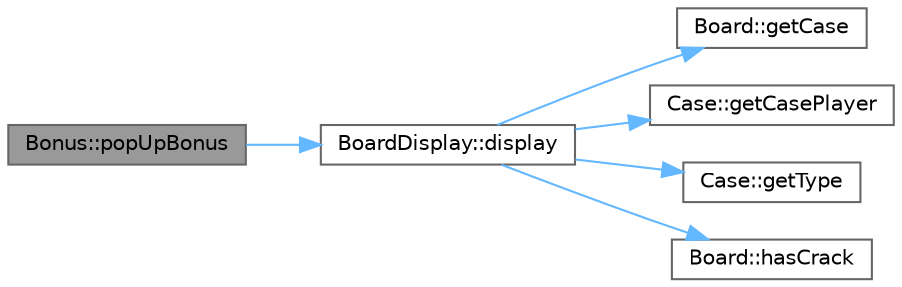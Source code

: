 digraph "Bonus::popUpBonus"
{
 // LATEX_PDF_SIZE
  bgcolor="transparent";
  edge [fontname=Helvetica,fontsize=10,labelfontname=Helvetica,labelfontsize=10];
  node [fontname=Helvetica,fontsize=10,shape=box,height=0.2,width=0.4];
  rankdir="LR";
  Node1 [id="Node000001",label="Bonus::popUpBonus",height=0.2,width=0.4,color="gray40", fillcolor="grey60", style="filled", fontcolor="black",tooltip="Affiche un pop-up de bonus."];
  Node1 -> Node2 [id="edge1_Node000001_Node000002",color="steelblue1",style="solid",tooltip=" "];
  Node2 [id="Node000002",label="BoardDisplay::display",height=0.2,width=0.4,color="grey40", fillcolor="white", style="filled",URL="$class_board_display.html#a93fc42cd60bb87aec1bb819821c85bfc",tooltip="Affiche le plateau de jeu."];
  Node2 -> Node3 [id="edge2_Node000002_Node000003",color="steelblue1",style="solid",tooltip=" "];
  Node3 [id="Node000003",label="Board::getCase",height=0.2,width=0.4,color="grey40", fillcolor="white", style="filled",URL="$class_board.html#aa7595e288d8c622b70e18089218cf0bf",tooltip="Obtient une case spécifique du plateau."];
  Node2 -> Node4 [id="edge3_Node000002_Node000004",color="steelblue1",style="solid",tooltip=" "];
  Node4 [id="Node000004",label="Case::getCasePlayer",height=0.2,width=0.4,color="grey40", fillcolor="white", style="filled",URL="$class_case.html#acdf4a530710a1e1471ec936d3a18a4a9",tooltip="Obtient le joueur associé à la case."];
  Node2 -> Node5 [id="edge4_Node000002_Node000005",color="steelblue1",style="solid",tooltip=" "];
  Node5 [id="Node000005",label="Case::getType",height=0.2,width=0.4,color="grey40", fillcolor="white", style="filled",URL="$class_case.html#ac809ac5d489b23705b914b0b6a70db43",tooltip="Obtient le type de la case."];
  Node2 -> Node6 [id="edge5_Node000002_Node000006",color="steelblue1",style="solid",tooltip=" "];
  Node6 [id="Node000006",label="Board::hasCrack",height=0.2,width=0.4,color="grey40", fillcolor="white", style="filled",URL="$class_board.html#a861737bfa7b6e677b6f04fc33ad6ab17",tooltip="Vérifie si le plateau a des fissures."];
}
